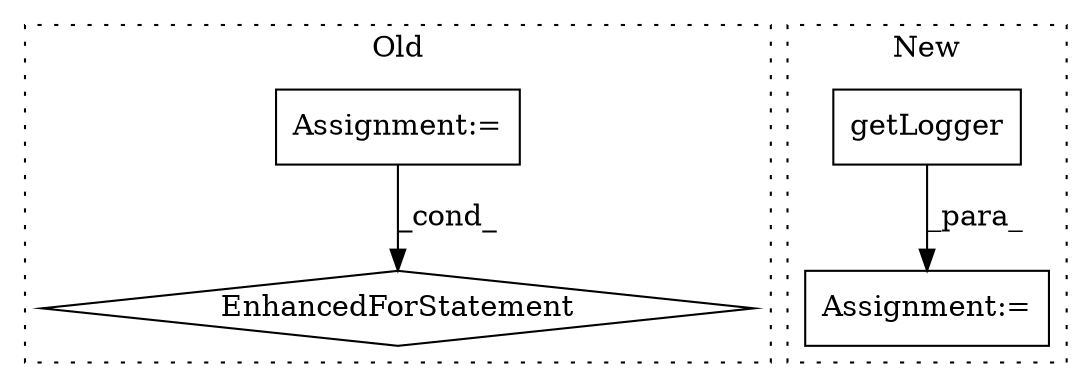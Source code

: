 digraph G {
subgraph cluster0 {
1 [label="EnhancedForStatement" a="70" s="872,942" l="53,2" shape="diamond"];
4 [label="Assignment:=" a="7" s="485" l="1" shape="box"];
label = "Old";
style="dotted";
}
subgraph cluster1 {
2 [label="getLogger" a="32" s="239,257" l="10,1" shape="box"];
3 [label="Assignment:=" a="7" s="222" l="1" shape="box"];
label = "New";
style="dotted";
}
2 -> 3 [label="_para_"];
4 -> 1 [label="_cond_"];
}